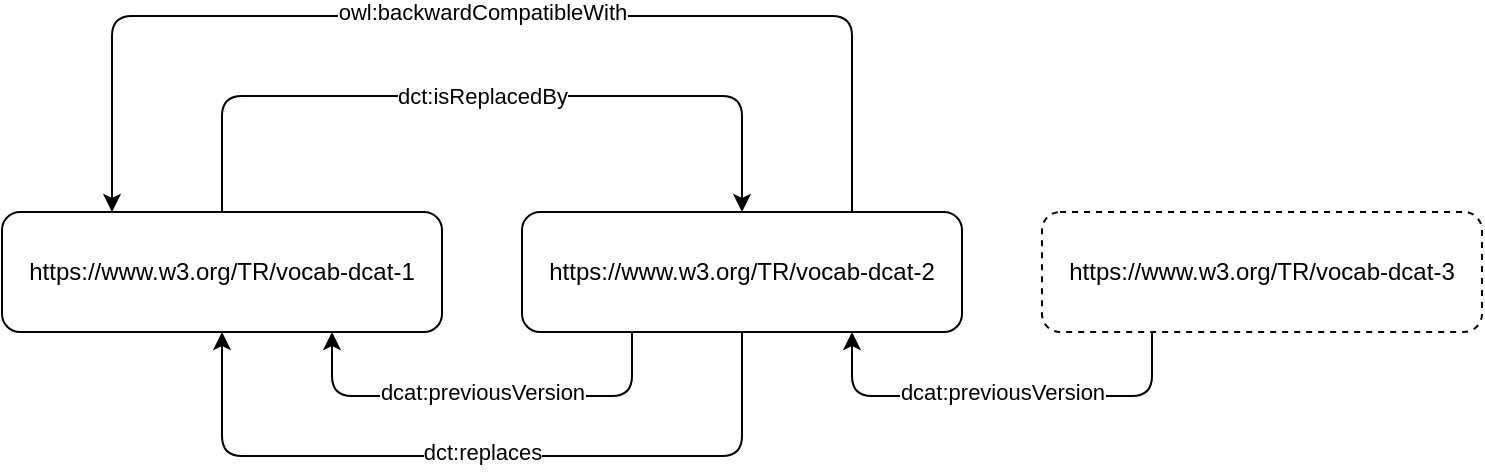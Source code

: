 <mxfile version="14.3.1" type="device"><diagram id="zFocH5qZz75w4V4DaWB2" name="Page-1"><mxGraphModel dx="1022" dy="437" grid="1" gridSize="10" guides="1" tooltips="1" connect="1" arrows="1" fold="1" page="1" pageScale="1" pageWidth="850" pageHeight="1100" math="0" shadow="0"><root><mxCell id="0"/><mxCell id="1" parent="0"/><mxCell id="XtZ0acnD53-WB9p8dm7F-2" value="https://www.w3.org/TR/vocab-dcat-1" style="rounded=1;whiteSpace=wrap;html=1;" parent="1" vertex="1"><mxGeometry y="258" width="220" height="60" as="geometry"/></mxCell><mxCell id="XtZ0acnD53-WB9p8dm7F-3" value="https://www.w3.org/TR/vocab-dcat-2" style="rounded=1;whiteSpace=wrap;html=1;" parent="1" vertex="1"><mxGeometry x="260" y="258" width="220" height="60" as="geometry"/></mxCell><mxCell id="XtZ0acnD53-WB9p8dm7F-4" value="https://www.w3.org/TR/vocab-dcat-3" style="rounded=1;whiteSpace=wrap;html=1;dashed=1;" parent="1" vertex="1"><mxGeometry x="520" y="258" width="220" height="60" as="geometry"/></mxCell><mxCell id="XtZ0acnD53-WB9p8dm7F-25" value="" style="endArrow=classic;html=1;exitX=0.25;exitY=1;exitDx=0;exitDy=0;entryX=0.75;entryY=1;entryDx=0;entryDy=0;" parent="1" source="XtZ0acnD53-WB9p8dm7F-3" target="XtZ0acnD53-WB9p8dm7F-2" edge="1"><mxGeometry relative="1" as="geometry"><mxPoint x="380" y="340" as="sourcePoint"/><mxPoint x="192.5" y="318" as="targetPoint"/><Array as="points"><mxPoint x="315" y="350"/><mxPoint x="165" y="350"/></Array></mxGeometry></mxCell><mxCell id="XtZ0acnD53-WB9p8dm7F-26" value="dcat:previousVersion" style="edgeLabel;resizable=0;html=1;align=center;verticalAlign=middle;" parent="XtZ0acnD53-WB9p8dm7F-25" connectable="0" vertex="1"><mxGeometry relative="1" as="geometry"><mxPoint y="-2" as="offset"/></mxGeometry></mxCell><mxCell id="XtZ0acnD53-WB9p8dm7F-27" value="" style="endArrow=classic;html=1;exitX=0.25;exitY=1;exitDx=0;exitDy=0;entryX=0.75;entryY=1;entryDx=0;entryDy=0;" parent="1" source="XtZ0acnD53-WB9p8dm7F-4" target="XtZ0acnD53-WB9p8dm7F-3" edge="1"><mxGeometry relative="1" as="geometry"><mxPoint x="631" y="318" as="sourcePoint"/><mxPoint x="370" y="318" as="targetPoint"/><Array as="points"><mxPoint x="575" y="350"/><mxPoint x="425" y="350"/></Array></mxGeometry></mxCell><mxCell id="XtZ0acnD53-WB9p8dm7F-28" value="dcat:previousVersion" style="edgeLabel;resizable=0;html=1;align=center;verticalAlign=middle;" parent="XtZ0acnD53-WB9p8dm7F-27" connectable="0" vertex="1"><mxGeometry relative="1" as="geometry"><mxPoint y="-2" as="offset"/></mxGeometry></mxCell><mxCell id="J134yG-I2VAxtAecPscO-1" value="" style="endArrow=classic;html=1;exitX=0.5;exitY=1;exitDx=0;exitDy=0;entryX=0.5;entryY=1;entryDx=0;entryDy=0;" parent="1" source="XtZ0acnD53-WB9p8dm7F-3" target="XtZ0acnD53-WB9p8dm7F-2" edge="1"><mxGeometry relative="1" as="geometry"><mxPoint x="325" y="328" as="sourcePoint"/><mxPoint x="175" y="328" as="targetPoint"/><Array as="points"><mxPoint x="370" y="380"/><mxPoint x="110" y="380"/></Array></mxGeometry></mxCell><mxCell id="J134yG-I2VAxtAecPscO-2" value="dct:replaces" style="edgeLabel;resizable=0;html=1;align=center;verticalAlign=middle;" parent="J134yG-I2VAxtAecPscO-1" connectable="0" vertex="1"><mxGeometry relative="1" as="geometry"><mxPoint y="-2" as="offset"/></mxGeometry></mxCell><mxCell id="J134yG-I2VAxtAecPscO-5" value="" style="endArrow=classic;html=1;exitX=0.5;exitY=0;exitDx=0;exitDy=0;entryX=0.5;entryY=0;entryDx=0;entryDy=0;" parent="1" source="XtZ0acnD53-WB9p8dm7F-2" target="XtZ0acnD53-WB9p8dm7F-3" edge="1"><mxGeometry relative="1" as="geometry"><mxPoint x="370" y="200" as="sourcePoint"/><mxPoint x="470" y="200" as="targetPoint"/><Array as="points"><mxPoint x="110" y="200"/><mxPoint x="370" y="200"/></Array></mxGeometry></mxCell><mxCell id="J134yG-I2VAxtAecPscO-6" value="dct:isReplacedBy" style="edgeLabel;resizable=0;html=1;align=center;verticalAlign=middle;" parent="J134yG-I2VAxtAecPscO-5" connectable="0" vertex="1"><mxGeometry relative="1" as="geometry"/></mxCell><mxCell id="LW-jYlK4QEc86X8f-Ptn-1" value="" style="endArrow=classic;html=1;exitX=0.75;exitY=0;exitDx=0;exitDy=0;entryX=0.25;entryY=0;entryDx=0;entryDy=0;" parent="1" source="XtZ0acnD53-WB9p8dm7F-3" target="XtZ0acnD53-WB9p8dm7F-2" edge="1"><mxGeometry relative="1" as="geometry"><mxPoint x="370" y="230" as="sourcePoint"/><mxPoint x="170" y="80" as="targetPoint"/><Array as="points"><mxPoint x="425" y="160"/><mxPoint x="55" y="160"/></Array></mxGeometry></mxCell><mxCell id="LW-jYlK4QEc86X8f-Ptn-2" value="owl:backwardCompatibleWith" style="edgeLabel;resizable=0;html=1;align=center;verticalAlign=middle;" parent="LW-jYlK4QEc86X8f-Ptn-1" connectable="0" vertex="1"><mxGeometry relative="1" as="geometry"><mxPoint y="-2" as="offset"/></mxGeometry></mxCell></root></mxGraphModel></diagram></mxfile>